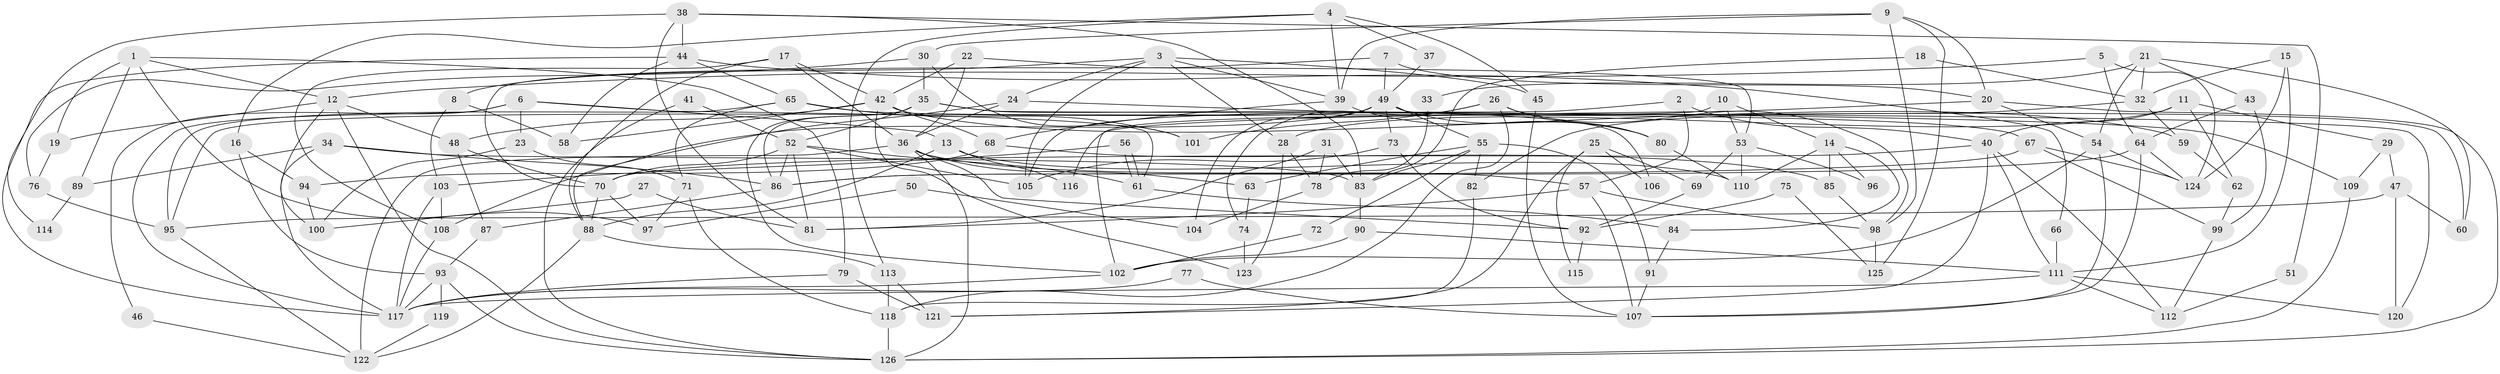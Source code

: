 // Generated by graph-tools (version 1.1) at 2025/02/03/09/25 03:02:10]
// undirected, 126 vertices, 252 edges
graph export_dot {
graph [start="1"]
  node [color=gray90,style=filled];
  1;
  2;
  3;
  4;
  5;
  6;
  7;
  8;
  9;
  10;
  11;
  12;
  13;
  14;
  15;
  16;
  17;
  18;
  19;
  20;
  21;
  22;
  23;
  24;
  25;
  26;
  27;
  28;
  29;
  30;
  31;
  32;
  33;
  34;
  35;
  36;
  37;
  38;
  39;
  40;
  41;
  42;
  43;
  44;
  45;
  46;
  47;
  48;
  49;
  50;
  51;
  52;
  53;
  54;
  55;
  56;
  57;
  58;
  59;
  60;
  61;
  62;
  63;
  64;
  65;
  66;
  67;
  68;
  69;
  70;
  71;
  72;
  73;
  74;
  75;
  76;
  77;
  78;
  79;
  80;
  81;
  82;
  83;
  84;
  85;
  86;
  87;
  88;
  89;
  90;
  91;
  92;
  93;
  94;
  95;
  96;
  97;
  98;
  99;
  100;
  101;
  102;
  103;
  104;
  105;
  106;
  107;
  108;
  109;
  110;
  111;
  112;
  113;
  114;
  115;
  116;
  117;
  118;
  119;
  120;
  121;
  122;
  123;
  124;
  125;
  126;
  1 -- 12;
  1 -- 97;
  1 -- 19;
  1 -- 79;
  1 -- 89;
  2 -- 57;
  2 -- 105;
  2 -- 40;
  3 -- 45;
  3 -- 39;
  3 -- 8;
  3 -- 24;
  3 -- 28;
  3 -- 105;
  4 -- 16;
  4 -- 113;
  4 -- 37;
  4 -- 39;
  4 -- 45;
  5 -- 64;
  5 -- 12;
  5 -- 124;
  6 -- 117;
  6 -- 13;
  6 -- 23;
  6 -- 46;
  6 -- 61;
  7 -- 49;
  7 -- 70;
  7 -- 20;
  8 -- 103;
  8 -- 58;
  9 -- 20;
  9 -- 98;
  9 -- 30;
  9 -- 39;
  9 -- 125;
  10 -- 102;
  10 -- 53;
  10 -- 14;
  11 -- 40;
  11 -- 62;
  11 -- 28;
  11 -- 29;
  12 -- 126;
  12 -- 48;
  12 -- 19;
  12 -- 100;
  13 -- 110;
  13 -- 88;
  13 -- 116;
  14 -- 84;
  14 -- 85;
  14 -- 96;
  14 -- 110;
  15 -- 111;
  15 -- 124;
  15 -- 32;
  16 -- 93;
  16 -- 94;
  17 -- 36;
  17 -- 88;
  17 -- 42;
  17 -- 108;
  18 -- 83;
  18 -- 32;
  19 -- 76;
  20 -- 54;
  20 -- 116;
  20 -- 126;
  21 -- 54;
  21 -- 32;
  21 -- 33;
  21 -- 43;
  21 -- 60;
  22 -- 36;
  22 -- 42;
  22 -- 53;
  23 -- 71;
  23 -- 100;
  24 -- 109;
  24 -- 36;
  24 -- 88;
  25 -- 121;
  25 -- 69;
  25 -- 106;
  25 -- 115;
  26 -- 80;
  26 -- 118;
  26 -- 74;
  26 -- 98;
  26 -- 101;
  27 -- 81;
  27 -- 100;
  28 -- 78;
  28 -- 123;
  29 -- 47;
  29 -- 109;
  30 -- 35;
  30 -- 76;
  30 -- 101;
  31 -- 83;
  31 -- 81;
  31 -- 78;
  32 -- 82;
  32 -- 59;
  33 -- 78;
  34 -- 83;
  34 -- 86;
  34 -- 89;
  34 -- 117;
  35 -- 102;
  35 -- 86;
  35 -- 52;
  35 -- 106;
  35 -- 120;
  36 -- 126;
  36 -- 57;
  36 -- 63;
  36 -- 92;
  36 -- 122;
  37 -- 49;
  38 -- 44;
  38 -- 81;
  38 -- 51;
  38 -- 83;
  38 -- 114;
  39 -- 68;
  39 -- 80;
  40 -- 70;
  40 -- 111;
  40 -- 112;
  40 -- 121;
  41 -- 126;
  41 -- 52;
  42 -- 123;
  42 -- 48;
  42 -- 58;
  42 -- 59;
  42 -- 68;
  43 -- 99;
  43 -- 64;
  44 -- 117;
  44 -- 58;
  44 -- 65;
  44 -- 66;
  45 -- 107;
  46 -- 122;
  47 -- 95;
  47 -- 60;
  47 -- 120;
  48 -- 70;
  48 -- 87;
  49 -- 95;
  49 -- 108;
  49 -- 55;
  49 -- 60;
  49 -- 73;
  49 -- 80;
  49 -- 104;
  50 -- 97;
  50 -- 104;
  51 -- 112;
  52 -- 61;
  52 -- 70;
  52 -- 81;
  52 -- 86;
  52 -- 105;
  53 -- 110;
  53 -- 69;
  53 -- 96;
  54 -- 107;
  54 -- 124;
  54 -- 102;
  55 -- 83;
  55 -- 63;
  55 -- 72;
  55 -- 82;
  55 -- 91;
  56 -- 103;
  56 -- 61;
  56 -- 61;
  57 -- 98;
  57 -- 81;
  57 -- 107;
  59 -- 62;
  61 -- 84;
  62 -- 99;
  63 -- 74;
  64 -- 86;
  64 -- 107;
  64 -- 124;
  65 -- 101;
  65 -- 67;
  65 -- 71;
  65 -- 95;
  66 -- 111;
  67 -- 124;
  67 -- 86;
  67 -- 99;
  68 -- 85;
  68 -- 94;
  69 -- 92;
  70 -- 88;
  70 -- 97;
  71 -- 118;
  71 -- 97;
  72 -- 102;
  73 -- 105;
  73 -- 92;
  74 -- 123;
  75 -- 92;
  75 -- 125;
  76 -- 95;
  77 -- 107;
  77 -- 117;
  78 -- 104;
  79 -- 117;
  79 -- 121;
  80 -- 110;
  82 -- 118;
  83 -- 90;
  84 -- 91;
  85 -- 98;
  86 -- 87;
  87 -- 93;
  88 -- 122;
  88 -- 113;
  89 -- 114;
  90 -- 102;
  90 -- 111;
  91 -- 107;
  92 -- 115;
  93 -- 117;
  93 -- 119;
  93 -- 126;
  94 -- 100;
  95 -- 122;
  98 -- 125;
  99 -- 112;
  102 -- 117;
  103 -- 108;
  103 -- 117;
  108 -- 117;
  109 -- 126;
  111 -- 120;
  111 -- 112;
  111 -- 117;
  113 -- 121;
  113 -- 118;
  118 -- 126;
  119 -- 122;
}
